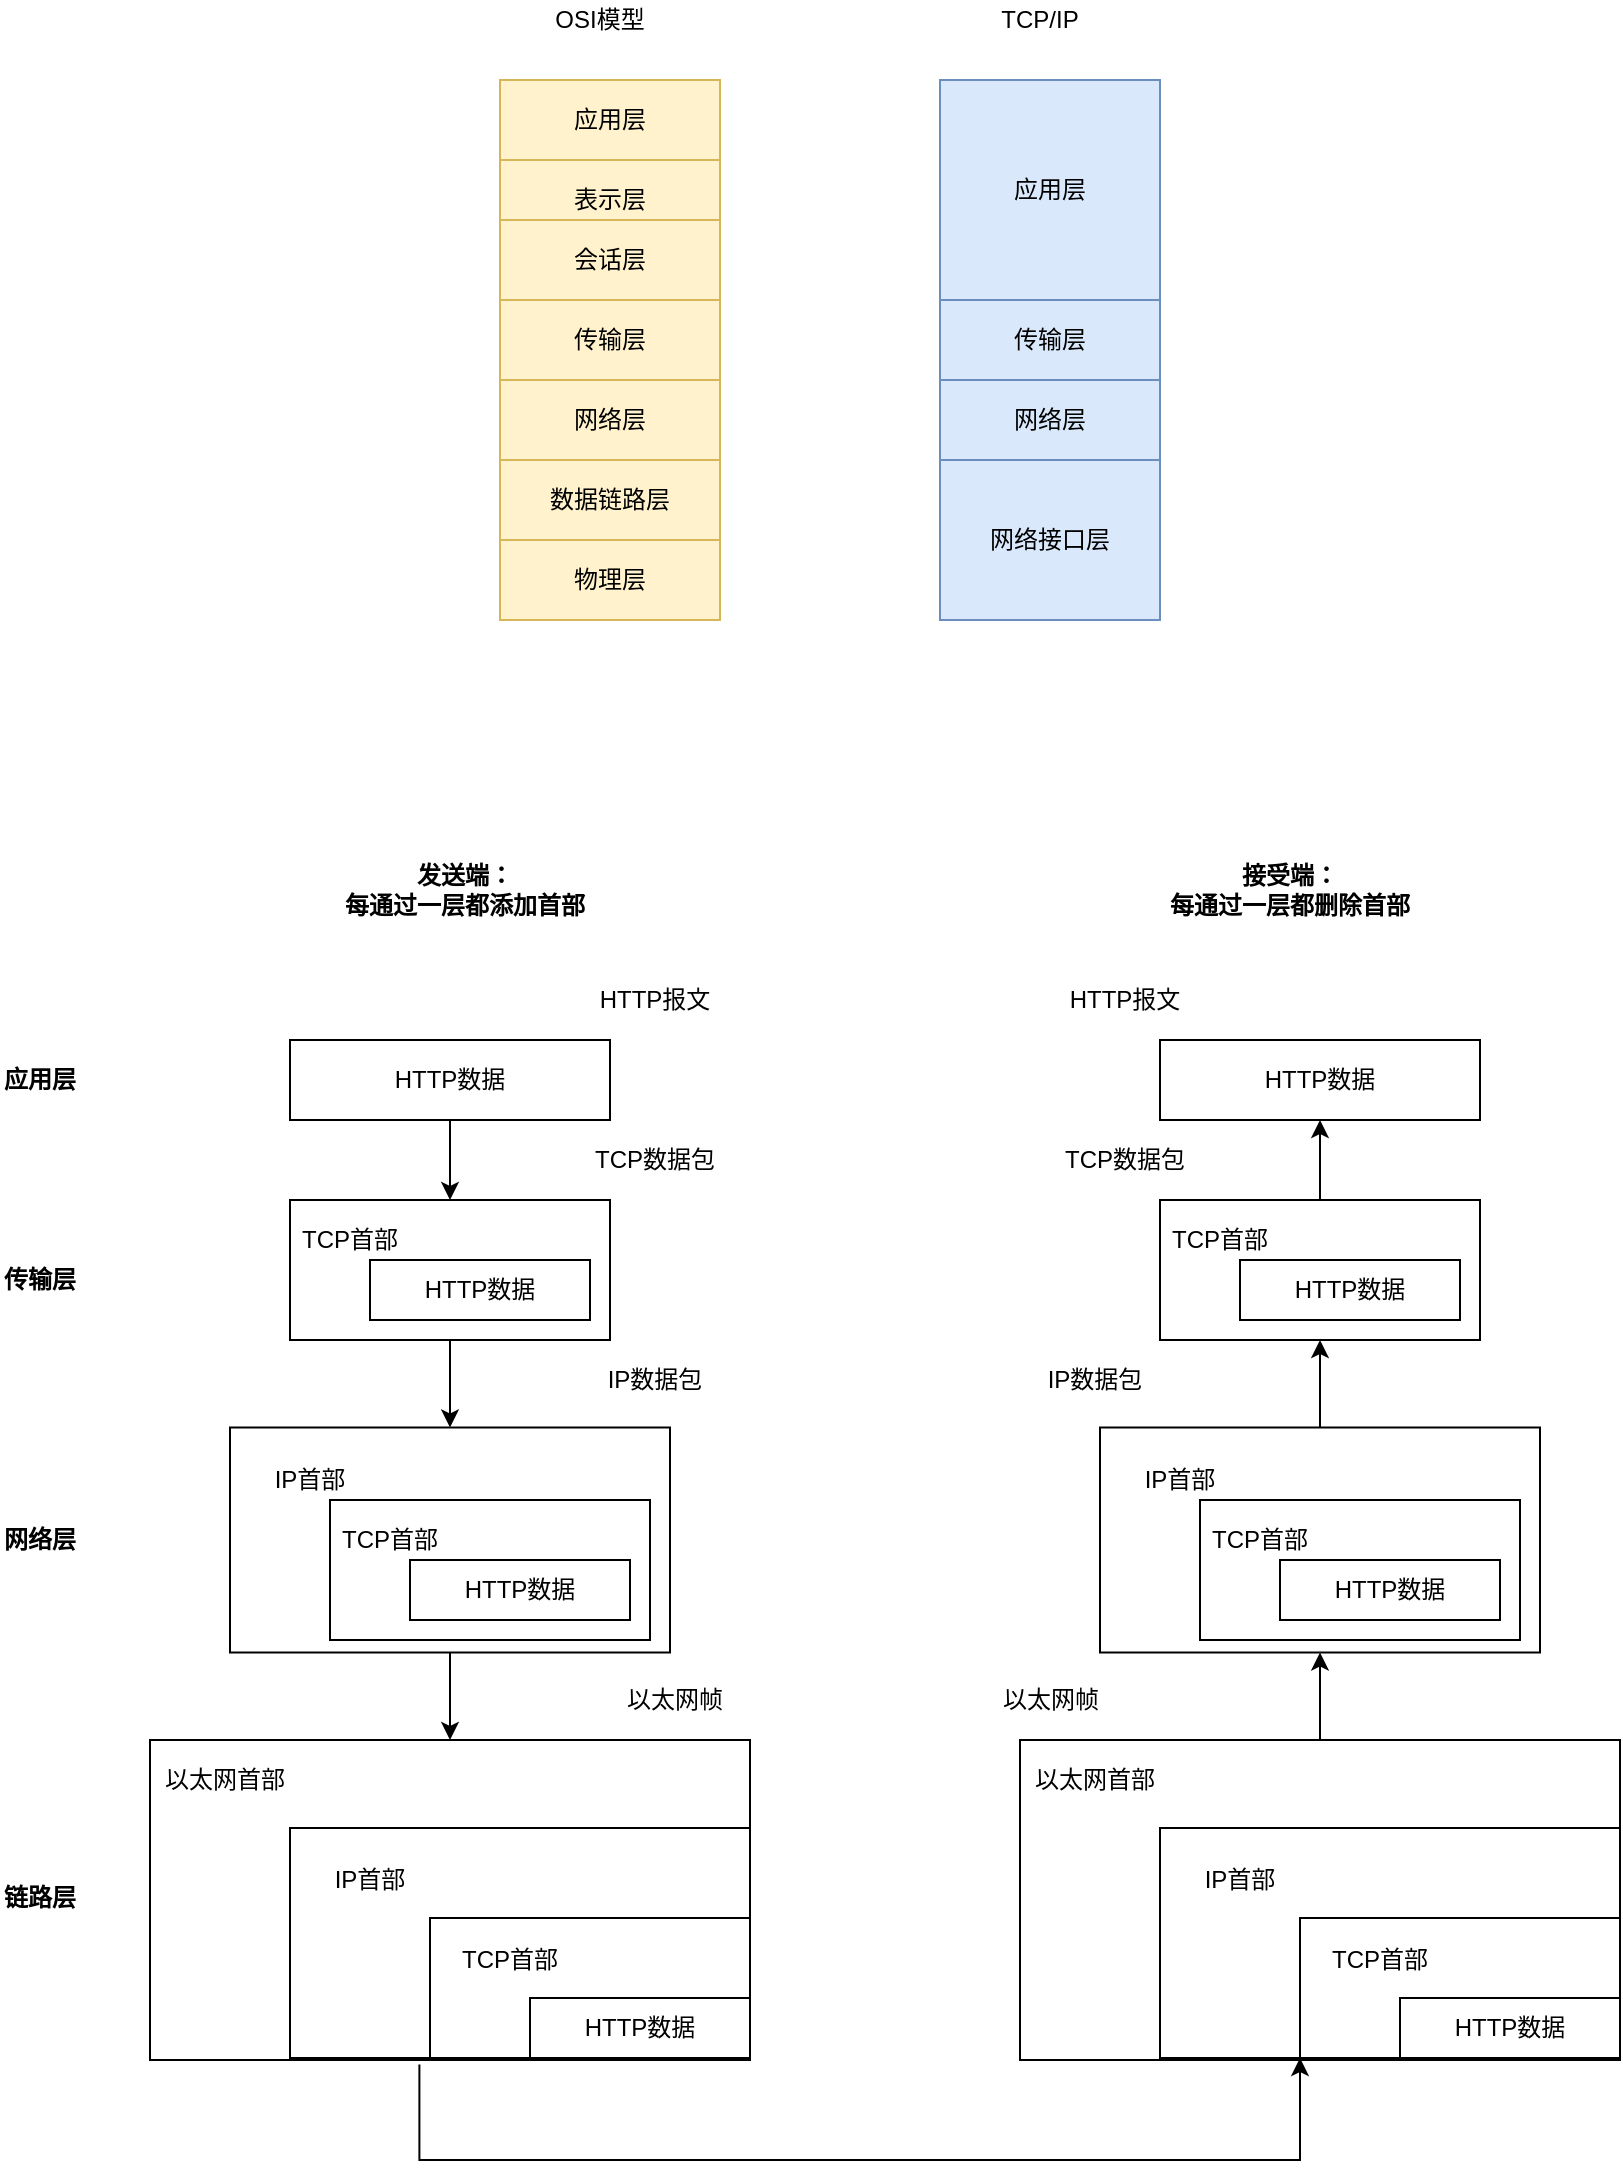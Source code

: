 <mxfile version="14.1.1" type="github">
  <diagram id="yCzem2oj4ZcsZaK_mE4D" name="第 1 页">
    <mxGraphModel dx="1502" dy="675" grid="1" gridSize="10" guides="1" tooltips="1" connect="1" arrows="1" fold="1" page="1" pageScale="1" pageWidth="827" pageHeight="1169" math="0" shadow="0">
      <root>
        <mxCell id="0" />
        <mxCell id="1" parent="0" />
        <mxCell id="jx5T1Pv5mwgT5sgSQQlJ-70" style="edgeStyle=orthogonalEdgeStyle;rounded=0;orthogonalLoop=1;jettySize=auto;html=1;exitX=0.449;exitY=1.014;exitDx=0;exitDy=0;exitPerimeter=0;entryX=0;entryY=1;entryDx=0;entryDy=0;" edge="1" parent="1" source="jx5T1Pv5mwgT5sgSQQlJ-32" target="jx5T1Pv5mwgT5sgSQQlJ-49">
          <mxGeometry relative="1" as="geometry">
            <mxPoint x="680" y="1200" as="targetPoint" />
            <Array as="points">
              <mxPoint x="240" y="1240" />
              <mxPoint x="680" y="1240" />
            </Array>
          </mxGeometry>
        </mxCell>
        <mxCell id="jx5T1Pv5mwgT5sgSQQlJ-32" value="" style="rounded=0;whiteSpace=wrap;html=1;" vertex="1" parent="1">
          <mxGeometry x="105" y="1030" width="300" height="160" as="geometry" />
        </mxCell>
        <mxCell id="jx5T1Pv5mwgT5sgSQQlJ-66" style="edgeStyle=orthogonalEdgeStyle;rounded=0;orthogonalLoop=1;jettySize=auto;html=1;" edge="1" parent="1" source="jx5T1Pv5mwgT5sgSQQlJ-24" target="jx5T1Pv5mwgT5sgSQQlJ-32">
          <mxGeometry relative="1" as="geometry" />
        </mxCell>
        <mxCell id="jx5T1Pv5mwgT5sgSQQlJ-24" value="" style="rounded=0;whiteSpace=wrap;html=1;" vertex="1" parent="1">
          <mxGeometry x="145" y="873.75" width="220" height="112.5" as="geometry" />
        </mxCell>
        <mxCell id="jx5T1Pv5mwgT5sgSQQlJ-65" style="edgeStyle=orthogonalEdgeStyle;rounded=0;orthogonalLoop=1;jettySize=auto;html=1;entryX=0.5;entryY=0;entryDx=0;entryDy=0;" edge="1" parent="1" source="jx5T1Pv5mwgT5sgSQQlJ-19" target="jx5T1Pv5mwgT5sgSQQlJ-24">
          <mxGeometry relative="1" as="geometry" />
        </mxCell>
        <mxCell id="jx5T1Pv5mwgT5sgSQQlJ-19" value="" style="rounded=0;whiteSpace=wrap;html=1;" vertex="1" parent="1">
          <mxGeometry x="175" y="760" width="160" height="70" as="geometry" />
        </mxCell>
        <mxCell id="jx5T1Pv5mwgT5sgSQQlJ-1" value="应用层" style="rounded=0;whiteSpace=wrap;html=1;fillColor=#fff2cc;strokeColor=#d6b656;" vertex="1" parent="1">
          <mxGeometry x="280" y="200" width="110" height="40" as="geometry" />
        </mxCell>
        <mxCell id="jx5T1Pv5mwgT5sgSQQlJ-3" value="表示层" style="rounded=0;whiteSpace=wrap;html=1;fillColor=#fff2cc;strokeColor=#d6b656;" vertex="1" parent="1">
          <mxGeometry x="280" y="240" width="110" height="40" as="geometry" />
        </mxCell>
        <mxCell id="jx5T1Pv5mwgT5sgSQQlJ-4" value="会话层" style="rounded=0;whiteSpace=wrap;html=1;fillColor=#fff2cc;strokeColor=#d6b656;" vertex="1" parent="1">
          <mxGeometry x="280" y="270" width="110" height="40" as="geometry" />
        </mxCell>
        <mxCell id="jx5T1Pv5mwgT5sgSQQlJ-5" value="传输层" style="rounded=0;whiteSpace=wrap;html=1;fillColor=#fff2cc;strokeColor=#d6b656;" vertex="1" parent="1">
          <mxGeometry x="280" y="310" width="110" height="40" as="geometry" />
        </mxCell>
        <mxCell id="jx5T1Pv5mwgT5sgSQQlJ-6" value="网络层" style="rounded=0;whiteSpace=wrap;html=1;fillColor=#fff2cc;strokeColor=#d6b656;" vertex="1" parent="1">
          <mxGeometry x="280" y="350" width="110" height="40" as="geometry" />
        </mxCell>
        <mxCell id="jx5T1Pv5mwgT5sgSQQlJ-7" value="数据链路层" style="rounded=0;whiteSpace=wrap;html=1;fillColor=#fff2cc;strokeColor=#d6b656;" vertex="1" parent="1">
          <mxGeometry x="280" y="390" width="110" height="40" as="geometry" />
        </mxCell>
        <mxCell id="jx5T1Pv5mwgT5sgSQQlJ-8" value="物理层" style="rounded=0;whiteSpace=wrap;html=1;fillColor=#fff2cc;strokeColor=#d6b656;" vertex="1" parent="1">
          <mxGeometry x="280" y="430" width="110" height="40" as="geometry" />
        </mxCell>
        <mxCell id="jx5T1Pv5mwgT5sgSQQlJ-10" value="应用层" style="rounded=0;whiteSpace=wrap;html=1;fillColor=#dae8fc;strokeColor=#6c8ebf;" vertex="1" parent="1">
          <mxGeometry x="500" y="200" width="110" height="110" as="geometry" />
        </mxCell>
        <mxCell id="jx5T1Pv5mwgT5sgSQQlJ-11" value="传输层" style="rounded=0;whiteSpace=wrap;html=1;fillColor=#dae8fc;strokeColor=#6c8ebf;" vertex="1" parent="1">
          <mxGeometry x="500" y="310" width="110" height="40" as="geometry" />
        </mxCell>
        <mxCell id="jx5T1Pv5mwgT5sgSQQlJ-12" value="网络层" style="rounded=0;whiteSpace=wrap;html=1;fillColor=#dae8fc;strokeColor=#6c8ebf;" vertex="1" parent="1">
          <mxGeometry x="500" y="350" width="110" height="40" as="geometry" />
        </mxCell>
        <mxCell id="jx5T1Pv5mwgT5sgSQQlJ-13" value="网络接口层" style="rounded=0;whiteSpace=wrap;html=1;fillColor=#dae8fc;strokeColor=#6c8ebf;" vertex="1" parent="1">
          <mxGeometry x="500" y="390" width="110" height="80" as="geometry" />
        </mxCell>
        <mxCell id="jx5T1Pv5mwgT5sgSQQlJ-14" value="OSI模型" style="text;html=1;strokeColor=none;fillColor=none;align=center;verticalAlign=middle;whiteSpace=wrap;rounded=0;" vertex="1" parent="1">
          <mxGeometry x="300" y="160" width="60" height="20" as="geometry" />
        </mxCell>
        <mxCell id="jx5T1Pv5mwgT5sgSQQlJ-15" value="TCP/IP" style="text;html=1;strokeColor=none;fillColor=none;align=center;verticalAlign=middle;whiteSpace=wrap;rounded=0;" vertex="1" parent="1">
          <mxGeometry x="520" y="160" width="60" height="20" as="geometry" />
        </mxCell>
        <mxCell id="jx5T1Pv5mwgT5sgSQQlJ-64" style="edgeStyle=orthogonalEdgeStyle;rounded=0;orthogonalLoop=1;jettySize=auto;html=1;entryX=0.5;entryY=0;entryDx=0;entryDy=0;" edge="1" parent="1" source="jx5T1Pv5mwgT5sgSQQlJ-16" target="jx5T1Pv5mwgT5sgSQQlJ-19">
          <mxGeometry relative="1" as="geometry" />
        </mxCell>
        <mxCell id="jx5T1Pv5mwgT5sgSQQlJ-16" value="HTTP数据" style="rounded=0;whiteSpace=wrap;html=1;" vertex="1" parent="1">
          <mxGeometry x="175" y="680" width="160" height="40" as="geometry" />
        </mxCell>
        <mxCell id="jx5T1Pv5mwgT5sgSQQlJ-18" value="HTTP数据" style="rounded=0;whiteSpace=wrap;html=1;" vertex="1" parent="1">
          <mxGeometry x="215" y="790" width="110" height="30" as="geometry" />
        </mxCell>
        <mxCell id="jx5T1Pv5mwgT5sgSQQlJ-20" value="TCP首部" style="text;html=1;strokeColor=none;fillColor=none;align=center;verticalAlign=middle;whiteSpace=wrap;rounded=0;" vertex="1" parent="1">
          <mxGeometry x="175" y="770" width="60" height="20" as="geometry" />
        </mxCell>
        <mxCell id="jx5T1Pv5mwgT5sgSQQlJ-21" value="" style="rounded=0;whiteSpace=wrap;html=1;" vertex="1" parent="1">
          <mxGeometry x="195" y="910" width="160" height="70" as="geometry" />
        </mxCell>
        <mxCell id="jx5T1Pv5mwgT5sgSQQlJ-22" value="HTTP数据" style="rounded=0;whiteSpace=wrap;html=1;" vertex="1" parent="1">
          <mxGeometry x="235" y="940" width="110" height="30" as="geometry" />
        </mxCell>
        <mxCell id="jx5T1Pv5mwgT5sgSQQlJ-23" value="TCP首部" style="text;html=1;strokeColor=none;fillColor=none;align=center;verticalAlign=middle;whiteSpace=wrap;rounded=0;" vertex="1" parent="1">
          <mxGeometry x="195" y="920" width="60" height="20" as="geometry" />
        </mxCell>
        <mxCell id="jx5T1Pv5mwgT5sgSQQlJ-26" value="IP首部" style="text;html=1;strokeColor=none;fillColor=none;align=center;verticalAlign=middle;whiteSpace=wrap;rounded=0;" vertex="1" parent="1">
          <mxGeometry x="165" y="890" width="40" height="20" as="geometry" />
        </mxCell>
        <mxCell id="jx5T1Pv5mwgT5sgSQQlJ-27" value="" style="rounded=0;whiteSpace=wrap;html=1;" vertex="1" parent="1">
          <mxGeometry x="175" y="1074" width="230" height="115" as="geometry" />
        </mxCell>
        <mxCell id="jx5T1Pv5mwgT5sgSQQlJ-28" value="" style="rounded=0;whiteSpace=wrap;html=1;" vertex="1" parent="1">
          <mxGeometry x="245" y="1119" width="160" height="70" as="geometry" />
        </mxCell>
        <mxCell id="jx5T1Pv5mwgT5sgSQQlJ-29" value="HTTP数据" style="rounded=0;whiteSpace=wrap;html=1;" vertex="1" parent="1">
          <mxGeometry x="295" y="1159" width="110" height="30" as="geometry" />
        </mxCell>
        <mxCell id="jx5T1Pv5mwgT5sgSQQlJ-30" value="TCP首部" style="text;html=1;strokeColor=none;fillColor=none;align=center;verticalAlign=middle;whiteSpace=wrap;rounded=0;" vertex="1" parent="1">
          <mxGeometry x="255" y="1130" width="60" height="20" as="geometry" />
        </mxCell>
        <mxCell id="jx5T1Pv5mwgT5sgSQQlJ-31" value="IP首部" style="text;html=1;strokeColor=none;fillColor=none;align=center;verticalAlign=middle;whiteSpace=wrap;rounded=0;" vertex="1" parent="1">
          <mxGeometry x="195" y="1090" width="40" height="20" as="geometry" />
        </mxCell>
        <mxCell id="jx5T1Pv5mwgT5sgSQQlJ-37" value="以太网首部" style="text;html=1;strokeColor=none;fillColor=none;align=center;verticalAlign=middle;whiteSpace=wrap;rounded=0;" vertex="1" parent="1">
          <mxGeometry x="110" y="1040" width="65" height="20" as="geometry" />
        </mxCell>
        <mxCell id="jx5T1Pv5mwgT5sgSQQlJ-67" style="edgeStyle=orthogonalEdgeStyle;rounded=0;orthogonalLoop=1;jettySize=auto;html=1;entryX=0.5;entryY=1;entryDx=0;entryDy=0;" edge="1" parent="1" source="jx5T1Pv5mwgT5sgSQQlJ-38" target="jx5T1Pv5mwgT5sgSQQlJ-39">
          <mxGeometry relative="1" as="geometry" />
        </mxCell>
        <mxCell id="jx5T1Pv5mwgT5sgSQQlJ-38" value="" style="rounded=0;whiteSpace=wrap;html=1;" vertex="1" parent="1">
          <mxGeometry x="540" y="1030" width="300" height="160" as="geometry" />
        </mxCell>
        <mxCell id="jx5T1Pv5mwgT5sgSQQlJ-68" style="edgeStyle=orthogonalEdgeStyle;rounded=0;orthogonalLoop=1;jettySize=auto;html=1;entryX=0.5;entryY=1;entryDx=0;entryDy=0;" edge="1" parent="1" source="jx5T1Pv5mwgT5sgSQQlJ-39" target="jx5T1Pv5mwgT5sgSQQlJ-40">
          <mxGeometry relative="1" as="geometry" />
        </mxCell>
        <mxCell id="jx5T1Pv5mwgT5sgSQQlJ-39" value="" style="rounded=0;whiteSpace=wrap;html=1;" vertex="1" parent="1">
          <mxGeometry x="580" y="873.75" width="220" height="112.5" as="geometry" />
        </mxCell>
        <mxCell id="jx5T1Pv5mwgT5sgSQQlJ-69" style="edgeStyle=orthogonalEdgeStyle;rounded=0;orthogonalLoop=1;jettySize=auto;html=1;entryX=0.5;entryY=1;entryDx=0;entryDy=0;" edge="1" parent="1" source="jx5T1Pv5mwgT5sgSQQlJ-40" target="jx5T1Pv5mwgT5sgSQQlJ-41">
          <mxGeometry relative="1" as="geometry" />
        </mxCell>
        <mxCell id="jx5T1Pv5mwgT5sgSQQlJ-40" value="" style="rounded=0;whiteSpace=wrap;html=1;" vertex="1" parent="1">
          <mxGeometry x="610" y="760" width="160" height="70" as="geometry" />
        </mxCell>
        <mxCell id="jx5T1Pv5mwgT5sgSQQlJ-41" value="HTTP数据" style="rounded=0;whiteSpace=wrap;html=1;" vertex="1" parent="1">
          <mxGeometry x="610" y="680" width="160" height="40" as="geometry" />
        </mxCell>
        <mxCell id="jx5T1Pv5mwgT5sgSQQlJ-42" value="HTTP数据" style="rounded=0;whiteSpace=wrap;html=1;" vertex="1" parent="1">
          <mxGeometry x="650" y="790" width="110" height="30" as="geometry" />
        </mxCell>
        <mxCell id="jx5T1Pv5mwgT5sgSQQlJ-43" value="TCP首部" style="text;html=1;strokeColor=none;fillColor=none;align=center;verticalAlign=middle;whiteSpace=wrap;rounded=0;" vertex="1" parent="1">
          <mxGeometry x="610" y="770" width="60" height="20" as="geometry" />
        </mxCell>
        <mxCell id="jx5T1Pv5mwgT5sgSQQlJ-44" value="" style="rounded=0;whiteSpace=wrap;html=1;" vertex="1" parent="1">
          <mxGeometry x="630" y="910" width="160" height="70" as="geometry" />
        </mxCell>
        <mxCell id="jx5T1Pv5mwgT5sgSQQlJ-45" value="HTTP数据" style="rounded=0;whiteSpace=wrap;html=1;" vertex="1" parent="1">
          <mxGeometry x="670" y="940" width="110" height="30" as="geometry" />
        </mxCell>
        <mxCell id="jx5T1Pv5mwgT5sgSQQlJ-46" value="TCP首部" style="text;html=1;strokeColor=none;fillColor=none;align=center;verticalAlign=middle;whiteSpace=wrap;rounded=0;" vertex="1" parent="1">
          <mxGeometry x="630" y="920" width="60" height="20" as="geometry" />
        </mxCell>
        <mxCell id="jx5T1Pv5mwgT5sgSQQlJ-47" value="IP首部" style="text;html=1;strokeColor=none;fillColor=none;align=center;verticalAlign=middle;whiteSpace=wrap;rounded=0;" vertex="1" parent="1">
          <mxGeometry x="600" y="890" width="40" height="20" as="geometry" />
        </mxCell>
        <mxCell id="jx5T1Pv5mwgT5sgSQQlJ-48" value="" style="rounded=0;whiteSpace=wrap;html=1;" vertex="1" parent="1">
          <mxGeometry x="610" y="1074" width="230" height="115" as="geometry" />
        </mxCell>
        <mxCell id="jx5T1Pv5mwgT5sgSQQlJ-49" value="" style="rounded=0;whiteSpace=wrap;html=1;" vertex="1" parent="1">
          <mxGeometry x="680" y="1119" width="160" height="70" as="geometry" />
        </mxCell>
        <mxCell id="jx5T1Pv5mwgT5sgSQQlJ-50" value="HTTP数据" style="rounded=0;whiteSpace=wrap;html=1;" vertex="1" parent="1">
          <mxGeometry x="730" y="1159" width="110" height="30" as="geometry" />
        </mxCell>
        <mxCell id="jx5T1Pv5mwgT5sgSQQlJ-51" value="TCP首部" style="text;html=1;strokeColor=none;fillColor=none;align=center;verticalAlign=middle;whiteSpace=wrap;rounded=0;" vertex="1" parent="1">
          <mxGeometry x="690" y="1130" width="60" height="20" as="geometry" />
        </mxCell>
        <mxCell id="jx5T1Pv5mwgT5sgSQQlJ-52" value="IP首部" style="text;html=1;strokeColor=none;fillColor=none;align=center;verticalAlign=middle;whiteSpace=wrap;rounded=0;" vertex="1" parent="1">
          <mxGeometry x="630" y="1090" width="40" height="20" as="geometry" />
        </mxCell>
        <mxCell id="jx5T1Pv5mwgT5sgSQQlJ-53" value="以太网首部" style="text;html=1;strokeColor=none;fillColor=none;align=center;verticalAlign=middle;whiteSpace=wrap;rounded=0;" vertex="1" parent="1">
          <mxGeometry x="545" y="1040" width="65" height="20" as="geometry" />
        </mxCell>
        <mxCell id="jx5T1Pv5mwgT5sgSQQlJ-54" value="HTTP报文" style="text;html=1;strokeColor=none;fillColor=none;align=center;verticalAlign=middle;whiteSpace=wrap;rounded=0;" vertex="1" parent="1">
          <mxGeometry x="325" y="650" width="65" height="20" as="geometry" />
        </mxCell>
        <mxCell id="jx5T1Pv5mwgT5sgSQQlJ-55" value="TCP数据包" style="text;html=1;strokeColor=none;fillColor=none;align=center;verticalAlign=middle;whiteSpace=wrap;rounded=0;" vertex="1" parent="1">
          <mxGeometry x="325" y="730" width="65" height="20" as="geometry" />
        </mxCell>
        <mxCell id="jx5T1Pv5mwgT5sgSQQlJ-56" value="IP数据包" style="text;html=1;strokeColor=none;fillColor=none;align=center;verticalAlign=middle;whiteSpace=wrap;rounded=0;" vertex="1" parent="1">
          <mxGeometry x="325" y="840" width="65" height="20" as="geometry" />
        </mxCell>
        <mxCell id="jx5T1Pv5mwgT5sgSQQlJ-57" value="以太网帧" style="text;html=1;strokeColor=none;fillColor=none;align=center;verticalAlign=middle;whiteSpace=wrap;rounded=0;" vertex="1" parent="1">
          <mxGeometry x="335" y="1000" width="65" height="20" as="geometry" />
        </mxCell>
        <mxCell id="jx5T1Pv5mwgT5sgSQQlJ-58" value="以太网帧" style="text;html=1;strokeColor=none;fillColor=none;align=center;verticalAlign=middle;whiteSpace=wrap;rounded=0;" vertex="1" parent="1">
          <mxGeometry x="522.5" y="1000" width="65" height="20" as="geometry" />
        </mxCell>
        <mxCell id="jx5T1Pv5mwgT5sgSQQlJ-61" value="IP数据包" style="text;html=1;strokeColor=none;fillColor=none;align=center;verticalAlign=middle;whiteSpace=wrap;rounded=0;" vertex="1" parent="1">
          <mxGeometry x="545" y="840" width="65" height="20" as="geometry" />
        </mxCell>
        <mxCell id="jx5T1Pv5mwgT5sgSQQlJ-62" value="TCP数据包" style="text;html=1;strokeColor=none;fillColor=none;align=center;verticalAlign=middle;whiteSpace=wrap;rounded=0;" vertex="1" parent="1">
          <mxGeometry x="560" y="730" width="65" height="20" as="geometry" />
        </mxCell>
        <mxCell id="jx5T1Pv5mwgT5sgSQQlJ-63" value="HTTP报文" style="text;html=1;strokeColor=none;fillColor=none;align=center;verticalAlign=middle;whiteSpace=wrap;rounded=0;" vertex="1" parent="1">
          <mxGeometry x="560" y="650" width="65" height="20" as="geometry" />
        </mxCell>
        <mxCell id="jx5T1Pv5mwgT5sgSQQlJ-71" value="发送端：&lt;br&gt;每通过一层都添加首部" style="text;html=1;strokeColor=none;fillColor=none;align=center;verticalAlign=middle;whiteSpace=wrap;rounded=0;fontStyle=1" vertex="1" parent="1">
          <mxGeometry x="195" y="590" width="135" height="30" as="geometry" />
        </mxCell>
        <mxCell id="jx5T1Pv5mwgT5sgSQQlJ-72" value="&lt;b&gt;接受端：&lt;br&gt;每通过一层都删除首部&lt;/b&gt;" style="text;html=1;strokeColor=none;fillColor=none;align=center;verticalAlign=middle;whiteSpace=wrap;rounded=0;" vertex="1" parent="1">
          <mxGeometry x="610" y="590" width="130" height="30" as="geometry" />
        </mxCell>
        <mxCell id="jx5T1Pv5mwgT5sgSQQlJ-73" value="&lt;b&gt;应用层&lt;/b&gt;" style="text;html=1;strokeColor=none;fillColor=none;align=center;verticalAlign=middle;whiteSpace=wrap;rounded=0;" vertex="1" parent="1">
          <mxGeometry x="30" y="690" width="40" height="20" as="geometry" />
        </mxCell>
        <mxCell id="jx5T1Pv5mwgT5sgSQQlJ-74" value="&lt;b&gt;传输层&lt;/b&gt;" style="text;html=1;strokeColor=none;fillColor=none;align=center;verticalAlign=middle;whiteSpace=wrap;rounded=0;" vertex="1" parent="1">
          <mxGeometry x="30" y="790" width="40" height="20" as="geometry" />
        </mxCell>
        <mxCell id="jx5T1Pv5mwgT5sgSQQlJ-75" value="&lt;b&gt;网络层&lt;/b&gt;" style="text;html=1;strokeColor=none;fillColor=none;align=center;verticalAlign=middle;whiteSpace=wrap;rounded=0;" vertex="1" parent="1">
          <mxGeometry x="30" y="920" width="40" height="20" as="geometry" />
        </mxCell>
        <mxCell id="jx5T1Pv5mwgT5sgSQQlJ-76" value="&lt;b&gt;链路层&lt;/b&gt;" style="text;html=1;strokeColor=none;fillColor=none;align=center;verticalAlign=middle;whiteSpace=wrap;rounded=0;" vertex="1" parent="1">
          <mxGeometry x="30" y="1099" width="40" height="20" as="geometry" />
        </mxCell>
      </root>
    </mxGraphModel>
  </diagram>
</mxfile>
